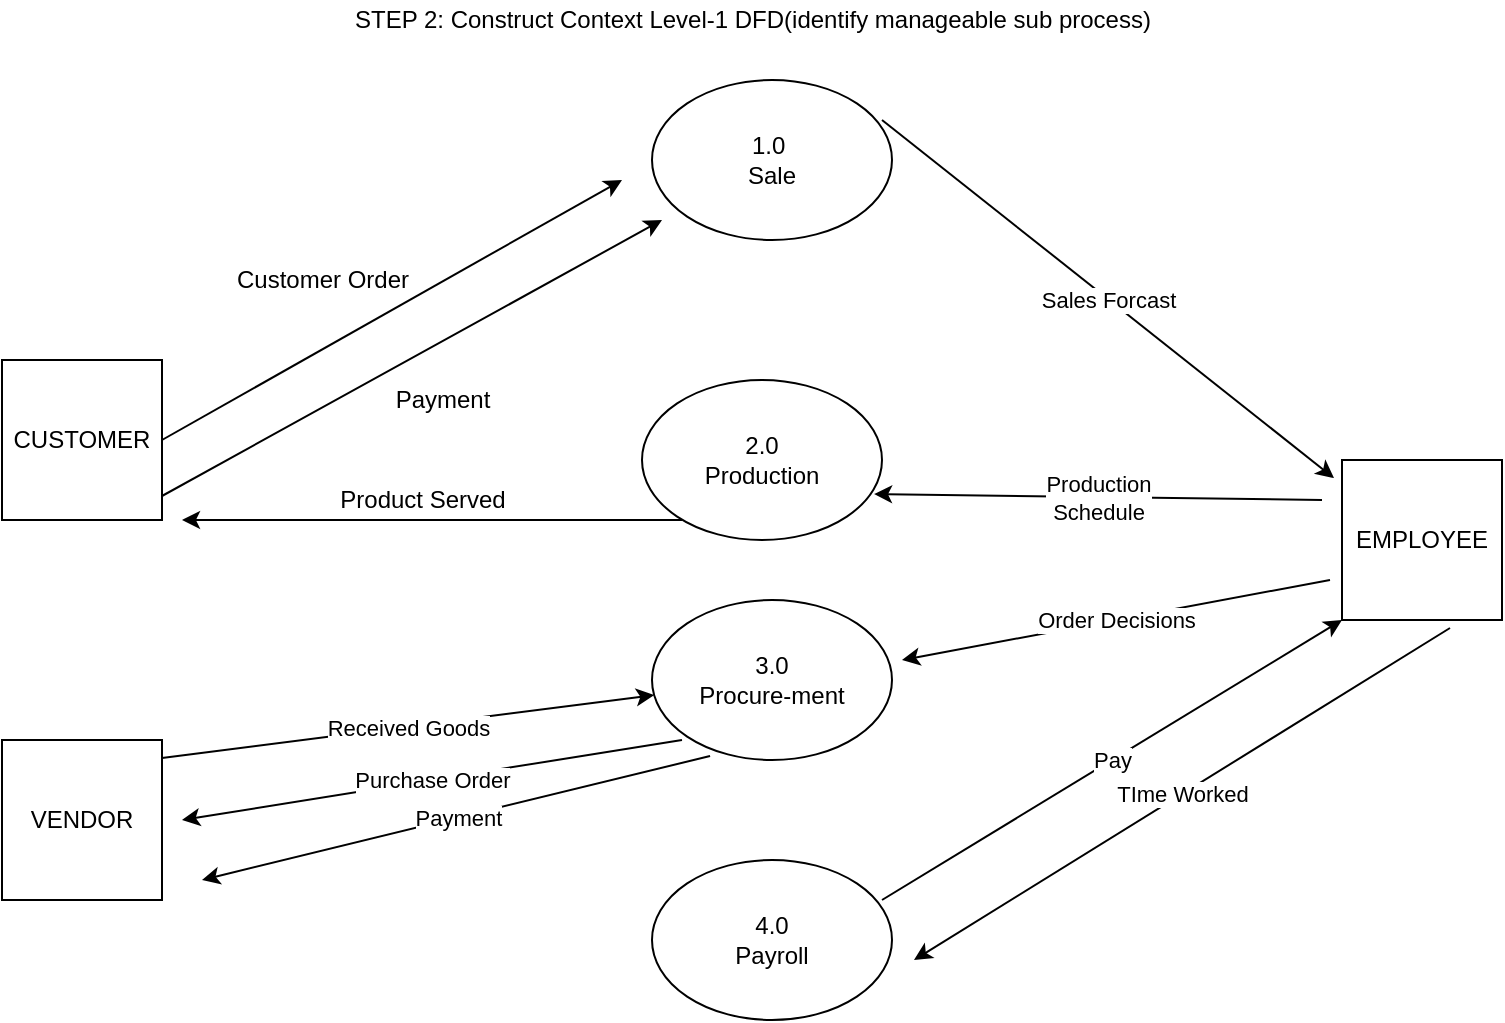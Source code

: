 <mxfile version="14.9.9" type="github">
  <diagram id="wFzaffeXQ7VRJMGma-Pl" name="Page-1">
    <mxGraphModel dx="946" dy="645" grid="1" gridSize="10" guides="1" tooltips="1" connect="1" arrows="1" fold="1" page="1" pageScale="1" pageWidth="850" pageHeight="1100" math="0" shadow="0">
      <root>
        <mxCell id="0" />
        <mxCell id="1" parent="0" />
        <mxCell id="X_BAgNN6_1CiZIF0NYe0-5" value="CUSTOMER" style="whiteSpace=wrap;html=1;aspect=fixed;" vertex="1" parent="1">
          <mxGeometry x="40" y="230" width="80" height="80" as="geometry" />
        </mxCell>
        <mxCell id="X_BAgNN6_1CiZIF0NYe0-6" value="VENDOR" style="whiteSpace=wrap;html=1;aspect=fixed;" vertex="1" parent="1">
          <mxGeometry x="40" y="420" width="80" height="80" as="geometry" />
        </mxCell>
        <mxCell id="X_BAgNN6_1CiZIF0NYe0-7" value="EMPLOYEE&lt;br&gt;" style="whiteSpace=wrap;html=1;aspect=fixed;" vertex="1" parent="1">
          <mxGeometry x="710" y="280" width="80" height="80" as="geometry" />
        </mxCell>
        <mxCell id="X_BAgNN6_1CiZIF0NYe0-8" value="" style="endArrow=classic;html=1;exitX=1;exitY=0.5;exitDx=0;exitDy=0;" edge="1" parent="1" source="X_BAgNN6_1CiZIF0NYe0-5">
          <mxGeometry width="50" height="50" relative="1" as="geometry">
            <mxPoint x="130" y="270" as="sourcePoint" />
            <mxPoint x="350" y="140" as="targetPoint" />
          </mxGeometry>
        </mxCell>
        <mxCell id="X_BAgNN6_1CiZIF0NYe0-9" value="Customer Order&lt;br&gt;" style="text;html=1;align=center;verticalAlign=middle;resizable=0;points=[];autosize=1;strokeColor=none;" vertex="1" parent="1">
          <mxGeometry x="150" y="180" width="100" height="20" as="geometry" />
        </mxCell>
        <mxCell id="X_BAgNN6_1CiZIF0NYe0-10" value="" style="endArrow=classic;html=1;exitX=1;exitY=0.85;exitDx=0;exitDy=0;exitPerimeter=0;" edge="1" parent="1" source="X_BAgNN6_1CiZIF0NYe0-5">
          <mxGeometry width="50" height="50" relative="1" as="geometry">
            <mxPoint x="150" y="290" as="sourcePoint" />
            <mxPoint x="370" y="160" as="targetPoint" />
          </mxGeometry>
        </mxCell>
        <mxCell id="X_BAgNN6_1CiZIF0NYe0-11" value="Payment&lt;br&gt;" style="text;html=1;align=center;verticalAlign=middle;resizable=0;points=[];autosize=1;strokeColor=none;" vertex="1" parent="1">
          <mxGeometry x="230" y="240" width="60" height="20" as="geometry" />
        </mxCell>
        <mxCell id="X_BAgNN6_1CiZIF0NYe0-12" value="" style="endArrow=classic;html=1;" edge="1" parent="1">
          <mxGeometry width="50" height="50" relative="1" as="geometry">
            <mxPoint x="380" y="310" as="sourcePoint" />
            <mxPoint x="130" y="310" as="targetPoint" />
          </mxGeometry>
        </mxCell>
        <mxCell id="X_BAgNN6_1CiZIF0NYe0-13" value="Product Served&lt;br&gt;" style="text;html=1;align=center;verticalAlign=middle;resizable=0;points=[];autosize=1;strokeColor=none;" vertex="1" parent="1">
          <mxGeometry x="200" y="290" width="100" height="20" as="geometry" />
        </mxCell>
        <mxCell id="X_BAgNN6_1CiZIF0NYe0-14" value="1.0&amp;nbsp;&lt;br&gt;Sale&lt;br&gt;" style="ellipse;whiteSpace=wrap;html=1;" vertex="1" parent="1">
          <mxGeometry x="365" y="90" width="120" height="80" as="geometry" />
        </mxCell>
        <mxCell id="X_BAgNN6_1CiZIF0NYe0-15" value="2.0&lt;br&gt;Production" style="ellipse;whiteSpace=wrap;html=1;" vertex="1" parent="1">
          <mxGeometry x="360" y="240" width="120" height="80" as="geometry" />
        </mxCell>
        <mxCell id="X_BAgNN6_1CiZIF0NYe0-16" value="3.0&lt;br&gt;Procure-ment" style="ellipse;whiteSpace=wrap;html=1;" vertex="1" parent="1">
          <mxGeometry x="365" y="350" width="120" height="80" as="geometry" />
        </mxCell>
        <mxCell id="X_BAgNN6_1CiZIF0NYe0-18" value="" style="endArrow=classic;html=1;" edge="1" parent="1" target="X_BAgNN6_1CiZIF0NYe0-16">
          <mxGeometry relative="1" as="geometry">
            <mxPoint x="120" y="429" as="sourcePoint" />
            <mxPoint x="220" y="429" as="targetPoint" />
          </mxGeometry>
        </mxCell>
        <mxCell id="X_BAgNN6_1CiZIF0NYe0-19" value="Received Goods&lt;br&gt;" style="edgeLabel;resizable=0;html=1;align=center;verticalAlign=middle;" connectable="0" vertex="1" parent="X_BAgNN6_1CiZIF0NYe0-18">
          <mxGeometry relative="1" as="geometry" />
        </mxCell>
        <mxCell id="X_BAgNN6_1CiZIF0NYe0-21" value="" style="endArrow=classic;html=1;" edge="1" parent="1">
          <mxGeometry relative="1" as="geometry">
            <mxPoint x="380" y="420" as="sourcePoint" />
            <mxPoint x="130" y="460" as="targetPoint" />
          </mxGeometry>
        </mxCell>
        <mxCell id="X_BAgNN6_1CiZIF0NYe0-22" value="Purchase Order&lt;br&gt;" style="edgeLabel;resizable=0;html=1;align=center;verticalAlign=middle;" connectable="0" vertex="1" parent="X_BAgNN6_1CiZIF0NYe0-21">
          <mxGeometry relative="1" as="geometry" />
        </mxCell>
        <mxCell id="X_BAgNN6_1CiZIF0NYe0-23" value="" style="endArrow=classic;html=1;exitX=0.242;exitY=0.975;exitDx=0;exitDy=0;exitPerimeter=0;" edge="1" parent="1" source="X_BAgNN6_1CiZIF0NYe0-16">
          <mxGeometry relative="1" as="geometry">
            <mxPoint x="390" y="450" as="sourcePoint" />
            <mxPoint x="140" y="490" as="targetPoint" />
          </mxGeometry>
        </mxCell>
        <mxCell id="X_BAgNN6_1CiZIF0NYe0-24" value="Payment&lt;br&gt;" style="edgeLabel;resizable=0;html=1;align=center;verticalAlign=middle;" connectable="0" vertex="1" parent="X_BAgNN6_1CiZIF0NYe0-23">
          <mxGeometry relative="1" as="geometry" />
        </mxCell>
        <mxCell id="X_BAgNN6_1CiZIF0NYe0-26" value="4.0&lt;br&gt;Payroll&lt;br&gt;" style="ellipse;whiteSpace=wrap;html=1;" vertex="1" parent="1">
          <mxGeometry x="365" y="480" width="120" height="80" as="geometry" />
        </mxCell>
        <mxCell id="X_BAgNN6_1CiZIF0NYe0-28" value="" style="endArrow=classic;html=1;entryX=-0.05;entryY=0.113;entryDx=0;entryDy=0;entryPerimeter=0;" edge="1" parent="1" target="X_BAgNN6_1CiZIF0NYe0-7">
          <mxGeometry relative="1" as="geometry">
            <mxPoint x="480" y="110" as="sourcePoint" />
            <mxPoint x="640" y="110" as="targetPoint" />
          </mxGeometry>
        </mxCell>
        <mxCell id="X_BAgNN6_1CiZIF0NYe0-29" value="Sales Forcast&lt;br&gt;" style="edgeLabel;resizable=0;html=1;align=center;verticalAlign=middle;" connectable="0" vertex="1" parent="X_BAgNN6_1CiZIF0NYe0-28">
          <mxGeometry relative="1" as="geometry" />
        </mxCell>
        <mxCell id="X_BAgNN6_1CiZIF0NYe0-33" value="" style="endArrow=classic;html=1;entryX=0.967;entryY=0.713;entryDx=0;entryDy=0;entryPerimeter=0;" edge="1" parent="1" target="X_BAgNN6_1CiZIF0NYe0-15">
          <mxGeometry relative="1" as="geometry">
            <mxPoint x="700" y="300" as="sourcePoint" />
            <mxPoint x="490" y="300" as="targetPoint" />
          </mxGeometry>
        </mxCell>
        <mxCell id="X_BAgNN6_1CiZIF0NYe0-34" value="Production&lt;br&gt;Schedule&lt;br&gt;" style="edgeLabel;resizable=0;html=1;align=center;verticalAlign=middle;" connectable="0" vertex="1" parent="X_BAgNN6_1CiZIF0NYe0-33">
          <mxGeometry relative="1" as="geometry" />
        </mxCell>
        <mxCell id="X_BAgNN6_1CiZIF0NYe0-35" value="" style="endArrow=classic;html=1;" edge="1" parent="1">
          <mxGeometry relative="1" as="geometry">
            <mxPoint x="704" y="340" as="sourcePoint" />
            <mxPoint x="490" y="380" as="targetPoint" />
          </mxGeometry>
        </mxCell>
        <mxCell id="X_BAgNN6_1CiZIF0NYe0-36" value="Order Decisions" style="edgeLabel;resizable=0;html=1;align=center;verticalAlign=middle;" connectable="0" vertex="1" parent="X_BAgNN6_1CiZIF0NYe0-35">
          <mxGeometry relative="1" as="geometry" />
        </mxCell>
        <mxCell id="X_BAgNN6_1CiZIF0NYe0-38" value="" style="endArrow=classic;html=1;entryX=0;entryY=1;entryDx=0;entryDy=0;" edge="1" parent="1" target="X_BAgNN6_1CiZIF0NYe0-7">
          <mxGeometry relative="1" as="geometry">
            <mxPoint x="480" y="500" as="sourcePoint" />
            <mxPoint x="570" y="500" as="targetPoint" />
          </mxGeometry>
        </mxCell>
        <mxCell id="X_BAgNN6_1CiZIF0NYe0-39" value="Pay" style="edgeLabel;resizable=0;html=1;align=center;verticalAlign=middle;" connectable="0" vertex="1" parent="X_BAgNN6_1CiZIF0NYe0-38">
          <mxGeometry relative="1" as="geometry" />
        </mxCell>
        <mxCell id="X_BAgNN6_1CiZIF0NYe0-41" value="" style="endArrow=classic;html=1;exitX=0.675;exitY=1.05;exitDx=0;exitDy=0;exitPerimeter=0;" edge="1" parent="1" source="X_BAgNN6_1CiZIF0NYe0-7">
          <mxGeometry relative="1" as="geometry">
            <mxPoint x="710" y="490" as="sourcePoint" />
            <mxPoint x="496" y="530" as="targetPoint" />
          </mxGeometry>
        </mxCell>
        <mxCell id="X_BAgNN6_1CiZIF0NYe0-42" value="TIme Worked&lt;br&gt;" style="edgeLabel;resizable=0;html=1;align=center;verticalAlign=middle;" connectable="0" vertex="1" parent="X_BAgNN6_1CiZIF0NYe0-41">
          <mxGeometry relative="1" as="geometry" />
        </mxCell>
        <mxCell id="X_BAgNN6_1CiZIF0NYe0-43" value="STEP 2: Construct Context Level-1 DFD(identify manageable sub process)" style="text;html=1;align=center;verticalAlign=middle;resizable=0;points=[];autosize=1;strokeColor=none;" vertex="1" parent="1">
          <mxGeometry x="210" y="50" width="410" height="20" as="geometry" />
        </mxCell>
      </root>
    </mxGraphModel>
  </diagram>
</mxfile>
